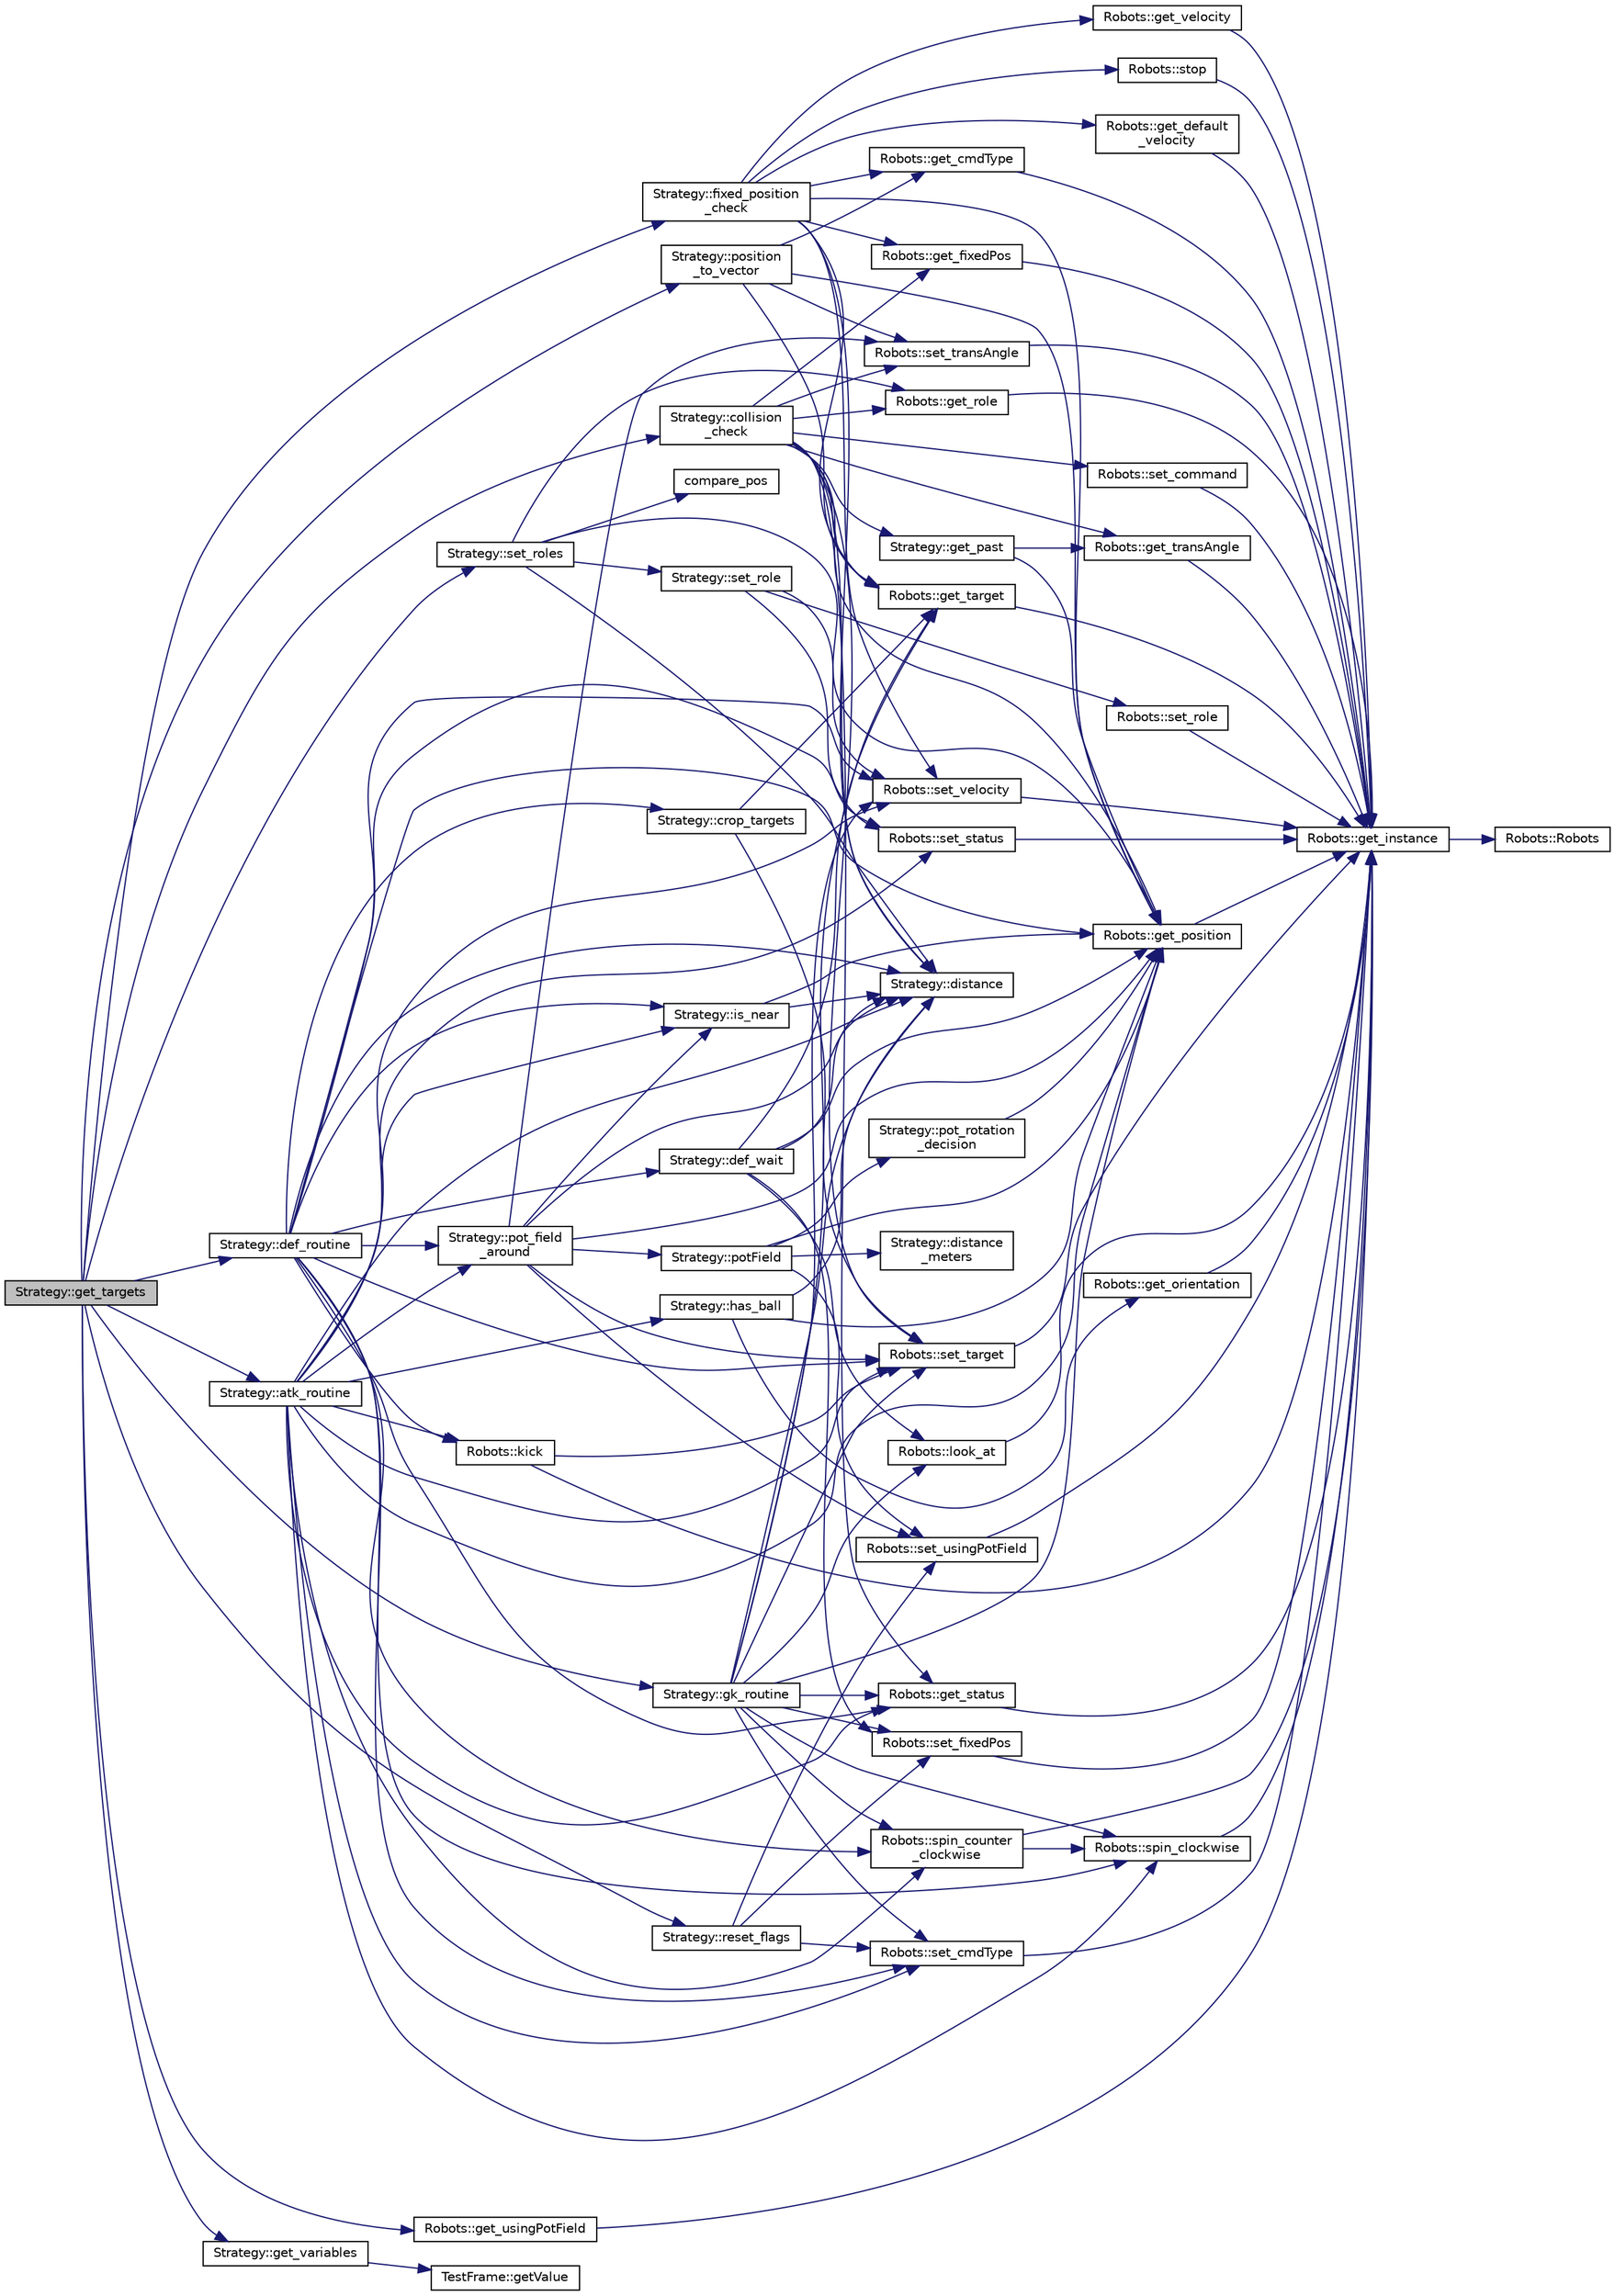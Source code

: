 digraph "Strategy::get_targets"
{
 // INTERACTIVE_SVG=YES
  edge [fontname="Helvetica",fontsize="10",labelfontname="Helvetica",labelfontsize="10"];
  node [fontname="Helvetica",fontsize="10",shape=record];
  rankdir="LR";
  Node166 [label="Strategy::get_targets",height=0.2,width=0.4,color="black", fillcolor="grey75", style="filled", fontcolor="black"];
  Node166 -> Node167 [color="midnightblue",fontsize="10",style="solid"];
  Node167 [label="Strategy::atk_routine",height=0.2,width=0.4,color="black", fillcolor="white", style="filled",URL="$class_strategy.html#a7af0ec883fe9e80c31cf030ce203f956"];
  Node167 -> Node168 [color="midnightblue",fontsize="10",style="solid"];
  Node168 [label="Strategy::distance",height=0.2,width=0.4,color="black", fillcolor="white", style="filled",URL="$class_strategy.html#aacce05caed71553c4efd2d28c9c3aa39"];
  Node167 -> Node169 [color="midnightblue",fontsize="10",style="solid"];
  Node169 [label="Robots::get_position",height=0.2,width=0.4,color="black", fillcolor="white", style="filled",URL="$class_robots.html#a1fca8f2f5070176faa6ba1efa2f1ff14"];
  Node169 -> Node170 [color="midnightblue",fontsize="10",style="solid"];
  Node170 [label="Robots::get_instance",height=0.2,width=0.4,color="black", fillcolor="white", style="filled",URL="$class_robots.html#a589bce74db5f34af384952d48435168f"];
  Node170 -> Node171 [color="midnightblue",fontsize="10",style="solid"];
  Node171 [label="Robots::Robots",height=0.2,width=0.4,color="black", fillcolor="white", style="filled",URL="$class_robots.html#aa2745a48ebd3e52b9a3020f6afbcb25d",tooltip="Initializes our arrays. "];
  Node167 -> Node172 [color="midnightblue",fontsize="10",style="solid"];
  Node172 [label="Robots::get_status",height=0.2,width=0.4,color="black", fillcolor="white", style="filled",URL="$class_robots.html#abb471ba5ef5331f0488a9490d1af0c86"];
  Node172 -> Node170 [color="midnightblue",fontsize="10",style="solid"];
  Node167 -> Node173 [color="midnightblue",fontsize="10",style="solid"];
  Node173 [label="Strategy::has_ball",height=0.2,width=0.4,color="black", fillcolor="white", style="filled",URL="$class_strategy.html#af607e7b52f48a6c490549898e752fda2"];
  Node173 -> Node169 [color="midnightblue",fontsize="10",style="solid"];
  Node173 -> Node168 [color="midnightblue",fontsize="10",style="solid"];
  Node173 -> Node174 [color="midnightblue",fontsize="10",style="solid"];
  Node174 [label="Robots::get_orientation",height=0.2,width=0.4,color="black", fillcolor="white", style="filled",URL="$class_robots.html#ae1d0829c1089322c8fac5830f65b13a0"];
  Node174 -> Node170 [color="midnightblue",fontsize="10",style="solid"];
  Node167 -> Node175 [color="midnightblue",fontsize="10",style="solid"];
  Node175 [label="Strategy::is_near",height=0.2,width=0.4,color="black", fillcolor="white", style="filled",URL="$class_strategy.html#a39e538cde3f236f918ad8b7501c92987"];
  Node175 -> Node168 [color="midnightblue",fontsize="10",style="solid"];
  Node175 -> Node169 [color="midnightblue",fontsize="10",style="solid"];
  Node167 -> Node176 [color="midnightblue",fontsize="10",style="solid"];
  Node176 [label="Robots::kick",height=0.2,width=0.4,color="black", fillcolor="white", style="filled",URL="$class_robots.html#afb5fa179562bd2f6f45c9231c2bbca88"];
  Node176 -> Node170 [color="midnightblue",fontsize="10",style="solid"];
  Node176 -> Node177 [color="midnightblue",fontsize="10",style="solid"];
  Node177 [label="Robots::set_target",height=0.2,width=0.4,color="black", fillcolor="white", style="filled",URL="$class_robots.html#ac1cd5c41b6e5d5643b2186ca51699c8f"];
  Node177 -> Node170 [color="midnightblue",fontsize="10",style="solid"];
  Node167 -> Node178 [color="midnightblue",fontsize="10",style="solid"];
  Node178 [label="Strategy::pot_field\l_around",height=0.2,width=0.4,color="black", fillcolor="white", style="filled",URL="$class_strategy.html#aef2ebe9a76fdb114d547f024e332b3d3"];
  Node178 -> Node179 [color="midnightblue",fontsize="10",style="solid"];
  Node179 [label="Robots::set_usingPotField",height=0.2,width=0.4,color="black", fillcolor="white", style="filled",URL="$class_robots.html#a51288c53411bda98c5f9cd05f6ef2a82"];
  Node179 -> Node170 [color="midnightblue",fontsize="10",style="solid"];
  Node178 -> Node169 [color="midnightblue",fontsize="10",style="solid"];
  Node178 -> Node168 [color="midnightblue",fontsize="10",style="solid"];
  Node178 -> Node177 [color="midnightblue",fontsize="10",style="solid"];
  Node178 -> Node180 [color="midnightblue",fontsize="10",style="solid"];
  Node180 [label="Robots::set_transAngle",height=0.2,width=0.4,color="black", fillcolor="white", style="filled",URL="$class_robots.html#ac18c807efc15557ce996563bb76451ea"];
  Node180 -> Node170 [color="midnightblue",fontsize="10",style="solid"];
  Node178 -> Node181 [color="midnightblue",fontsize="10",style="solid"];
  Node181 [label="Strategy::potField",height=0.2,width=0.4,color="black", fillcolor="white", style="filled",URL="$class_strategy.html#ac26f11116f795185176383122f9f088c"];
  Node181 -> Node179 [color="midnightblue",fontsize="10",style="solid"];
  Node181 -> Node182 [color="midnightblue",fontsize="10",style="solid"];
  Node182 [label="Strategy::distance\l_meters",height=0.2,width=0.4,color="black", fillcolor="white", style="filled",URL="$class_strategy.html#a4052503aaa94bdbc1fca9f552ef96dbb"];
  Node181 -> Node169 [color="midnightblue",fontsize="10",style="solid"];
  Node181 -> Node183 [color="midnightblue",fontsize="10",style="solid"];
  Node183 [label="Strategy::pot_rotation\l_decision",height=0.2,width=0.4,color="black", fillcolor="white", style="filled",URL="$class_strategy.html#abc4ef2ab65f3864218c1736d7c35d46a"];
  Node183 -> Node169 [color="midnightblue",fontsize="10",style="solid"];
  Node178 -> Node175 [color="midnightblue",fontsize="10",style="solid"];
  Node167 -> Node184 [color="midnightblue",fontsize="10",style="solid"];
  Node184 [label="Robots::set_cmdType",height=0.2,width=0.4,color="black", fillcolor="white", style="filled",URL="$class_robots.html#a748870113b457e47bccaf4cd329f4378"];
  Node184 -> Node170 [color="midnightblue",fontsize="10",style="solid"];
  Node167 -> Node185 [color="midnightblue",fontsize="10",style="solid"];
  Node185 [label="Robots::set_status",height=0.2,width=0.4,color="black", fillcolor="white", style="filled",URL="$class_robots.html#aa287cd821cfe9c6c65fb5cdfd77c5050"];
  Node185 -> Node170 [color="midnightblue",fontsize="10",style="solid"];
  Node167 -> Node177 [color="midnightblue",fontsize="10",style="solid"];
  Node167 -> Node186 [color="midnightblue",fontsize="10",style="solid"];
  Node186 [label="Robots::set_velocity",height=0.2,width=0.4,color="black", fillcolor="white", style="filled",URL="$class_robots.html#ae37da9b7ca9d84bee564c328db139758"];
  Node186 -> Node170 [color="midnightblue",fontsize="10",style="solid"];
  Node167 -> Node187 [color="midnightblue",fontsize="10",style="solid"];
  Node187 [label="Robots::spin_clockwise",height=0.2,width=0.4,color="black", fillcolor="white", style="filled",URL="$class_robots.html#a6bd2e21654da3f7c3acc380a2b838240"];
  Node187 -> Node170 [color="midnightblue",fontsize="10",style="solid"];
  Node167 -> Node188 [color="midnightblue",fontsize="10",style="solid"];
  Node188 [label="Robots::spin_counter\l_clockwise",height=0.2,width=0.4,color="black", fillcolor="white", style="filled",URL="$class_robots.html#a54c13103d74e172273acf2e56ba5e8fb"];
  Node188 -> Node170 [color="midnightblue",fontsize="10",style="solid"];
  Node188 -> Node187 [color="midnightblue",fontsize="10",style="solid"];
  Node166 -> Node189 [color="midnightblue",fontsize="10",style="solid"];
  Node189 [label="Strategy::collision\l_check",height=0.2,width=0.4,color="black", fillcolor="white", style="filled",URL="$class_strategy.html#a8d1fa6e7cb13f7eb135bc853beef462d"];
  Node189 -> Node168 [color="midnightblue",fontsize="10",style="solid"];
  Node189 -> Node190 [color="midnightblue",fontsize="10",style="solid"];
  Node190 [label="Robots::get_fixedPos",height=0.2,width=0.4,color="black", fillcolor="white", style="filled",URL="$class_robots.html#af1b330514c96d1cac03a895007b8b54e"];
  Node190 -> Node170 [color="midnightblue",fontsize="10",style="solid"];
  Node189 -> Node191 [color="midnightblue",fontsize="10",style="solid"];
  Node191 [label="Strategy::get_past",height=0.2,width=0.4,color="black", fillcolor="white", style="filled",URL="$class_strategy.html#aca1d4847c7663f25e643a5ec3d467da8"];
  Node191 -> Node169 [color="midnightblue",fontsize="10",style="solid"];
  Node191 -> Node192 [color="midnightblue",fontsize="10",style="solid"];
  Node192 [label="Robots::get_transAngle",height=0.2,width=0.4,color="black", fillcolor="white", style="filled",URL="$class_robots.html#af3cabeacfb88dd920f581939935e76ca"];
  Node192 -> Node170 [color="midnightblue",fontsize="10",style="solid"];
  Node189 -> Node169 [color="midnightblue",fontsize="10",style="solid"];
  Node189 -> Node193 [color="midnightblue",fontsize="10",style="solid"];
  Node193 [label="Robots::get_role",height=0.2,width=0.4,color="black", fillcolor="white", style="filled",URL="$class_robots.html#ac5cdd16502bd325581fb2d732169a326"];
  Node193 -> Node170 [color="midnightblue",fontsize="10",style="solid"];
  Node189 -> Node172 [color="midnightblue",fontsize="10",style="solid"];
  Node189 -> Node194 [color="midnightblue",fontsize="10",style="solid"];
  Node194 [label="Robots::get_target",height=0.2,width=0.4,color="black", fillcolor="white", style="filled",URL="$class_robots.html#a8a4fe339df4823e45cf34d9fb8daa64b"];
  Node194 -> Node170 [color="midnightblue",fontsize="10",style="solid"];
  Node189 -> Node192 [color="midnightblue",fontsize="10",style="solid"];
  Node189 -> Node195 [color="midnightblue",fontsize="10",style="solid"];
  Node195 [label="Robots::set_command",height=0.2,width=0.4,color="black", fillcolor="white", style="filled",URL="$class_robots.html#ae5034abea0160aac1d77ad154ee77f64"];
  Node195 -> Node170 [color="midnightblue",fontsize="10",style="solid"];
  Node189 -> Node177 [color="midnightblue",fontsize="10",style="solid"];
  Node189 -> Node180 [color="midnightblue",fontsize="10",style="solid"];
  Node166 -> Node196 [color="midnightblue",fontsize="10",style="solid"];
  Node196 [label="Strategy::def_routine",height=0.2,width=0.4,color="black", fillcolor="white", style="filled",URL="$class_strategy.html#a304c52736ec76d275adda7eeacdd430c"];
  Node196 -> Node197 [color="midnightblue",fontsize="10",style="solid"];
  Node197 [label="Strategy::crop_targets",height=0.2,width=0.4,color="black", fillcolor="white", style="filled",URL="$class_strategy.html#a641f0314f2b05faa6d6838351a479f38"];
  Node197 -> Node194 [color="midnightblue",fontsize="10",style="solid"];
  Node197 -> Node177 [color="midnightblue",fontsize="10",style="solid"];
  Node196 -> Node198 [color="midnightblue",fontsize="10",style="solid"];
  Node198 [label="Strategy::def_wait",height=0.2,width=0.4,color="black", fillcolor="white", style="filled",URL="$class_strategy.html#a636339a7d8b809c6bbfb67e0942ae052"];
  Node198 -> Node168 [color="midnightblue",fontsize="10",style="solid"];
  Node198 -> Node169 [color="midnightblue",fontsize="10",style="solid"];
  Node198 -> Node194 [color="midnightblue",fontsize="10",style="solid"];
  Node198 -> Node199 [color="midnightblue",fontsize="10",style="solid"];
  Node199 [label="Robots::look_at",height=0.2,width=0.4,color="black", fillcolor="white", style="filled",URL="$class_robots.html#a3b307142c41d7adc7614e6e4f2caf16b"];
  Node199 -> Node170 [color="midnightblue",fontsize="10",style="solid"];
  Node198 -> Node200 [color="midnightblue",fontsize="10",style="solid"];
  Node200 [label="Robots::set_fixedPos",height=0.2,width=0.4,color="black", fillcolor="white", style="filled",URL="$class_robots.html#a427266e3332ab91bb3a78b5fb61a6c2c"];
  Node200 -> Node170 [color="midnightblue",fontsize="10",style="solid"];
  Node196 -> Node168 [color="midnightblue",fontsize="10",style="solid"];
  Node196 -> Node169 [color="midnightblue",fontsize="10",style="solid"];
  Node196 -> Node172 [color="midnightblue",fontsize="10",style="solid"];
  Node196 -> Node175 [color="midnightblue",fontsize="10",style="solid"];
  Node196 -> Node176 [color="midnightblue",fontsize="10",style="solid"];
  Node196 -> Node178 [color="midnightblue",fontsize="10",style="solid"];
  Node196 -> Node184 [color="midnightblue",fontsize="10",style="solid"];
  Node196 -> Node185 [color="midnightblue",fontsize="10",style="solid"];
  Node196 -> Node177 [color="midnightblue",fontsize="10",style="solid"];
  Node196 -> Node186 [color="midnightblue",fontsize="10",style="solid"];
  Node196 -> Node187 [color="midnightblue",fontsize="10",style="solid"];
  Node196 -> Node188 [color="midnightblue",fontsize="10",style="solid"];
  Node166 -> Node201 [color="midnightblue",fontsize="10",style="solid"];
  Node201 [label="Strategy::fixed_position\l_check",height=0.2,width=0.4,color="black", fillcolor="white", style="filled",URL="$class_strategy.html#aabfdf0c3cd206c94e8b37f86bb387a61"];
  Node201 -> Node168 [color="midnightblue",fontsize="10",style="solid"];
  Node201 -> Node202 [color="midnightblue",fontsize="10",style="solid"];
  Node202 [label="Robots::get_cmdType",height=0.2,width=0.4,color="black", fillcolor="white", style="filled",URL="$class_robots.html#abc1028ef8481db1426eb5a093c554ac9"];
  Node202 -> Node170 [color="midnightblue",fontsize="10",style="solid"];
  Node201 -> Node203 [color="midnightblue",fontsize="10",style="solid"];
  Node203 [label="Robots::get_default\l_velocity",height=0.2,width=0.4,color="black", fillcolor="white", style="filled",URL="$class_robots.html#a3b226dd339a3b7a41c120f7d6a1bc515"];
  Node203 -> Node170 [color="midnightblue",fontsize="10",style="solid"];
  Node201 -> Node190 [color="midnightblue",fontsize="10",style="solid"];
  Node201 -> Node169 [color="midnightblue",fontsize="10",style="solid"];
  Node201 -> Node194 [color="midnightblue",fontsize="10",style="solid"];
  Node201 -> Node204 [color="midnightblue",fontsize="10",style="solid"];
  Node204 [label="Robots::get_velocity",height=0.2,width=0.4,color="black", fillcolor="white", style="filled",URL="$class_robots.html#ac2b2d9709dd5d86723d9dc00dddaabaf"];
  Node204 -> Node170 [color="midnightblue",fontsize="10",style="solid"];
  Node201 -> Node186 [color="midnightblue",fontsize="10",style="solid"];
  Node201 -> Node205 [color="midnightblue",fontsize="10",style="solid"];
  Node205 [label="Robots::stop",height=0.2,width=0.4,color="black", fillcolor="white", style="filled",URL="$class_robots.html#ac3452d86940fa017a16f7be4fe099d89"];
  Node205 -> Node170 [color="midnightblue",fontsize="10",style="solid"];
  Node166 -> Node206 [color="midnightblue",fontsize="10",style="solid"];
  Node206 [label="Robots::get_usingPotField",height=0.2,width=0.4,color="black", fillcolor="white", style="filled",URL="$class_robots.html#a42f3e3d3b1d8c41ad6180a03427458bf"];
  Node206 -> Node170 [color="midnightblue",fontsize="10",style="solid"];
  Node166 -> Node207 [color="midnightblue",fontsize="10",style="solid"];
  Node207 [label="Strategy::get_variables",height=0.2,width=0.4,color="black", fillcolor="white", style="filled",URL="$class_strategy.html#aa292ccd0034d6507ffa7d5dc35862a94"];
  Node207 -> Node208 [color="midnightblue",fontsize="10",style="solid"];
  Node208 [label="TestFrame::getValue",height=0.2,width=0.4,color="black", fillcolor="white", style="filled",URL="$class_test_frame.html#aeb75046b3b4be4c4dbc43d233e967a08"];
  Node166 -> Node209 [color="midnightblue",fontsize="10",style="solid"];
  Node209 [label="Strategy::gk_routine",height=0.2,width=0.4,color="black", fillcolor="white", style="filled",URL="$class_strategy.html#a0e93b877f1da0c7a608c5641812f54d4"];
  Node209 -> Node172 [color="midnightblue",fontsize="10",style="solid"];
  Node209 -> Node200 [color="midnightblue",fontsize="10",style="solid"];
  Node209 -> Node184 [color="midnightblue",fontsize="10",style="solid"];
  Node209 -> Node168 [color="midnightblue",fontsize="10",style="solid"];
  Node209 -> Node169 [color="midnightblue",fontsize="10",style="solid"];
  Node209 -> Node187 [color="midnightblue",fontsize="10",style="solid"];
  Node209 -> Node188 [color="midnightblue",fontsize="10",style="solid"];
  Node209 -> Node186 [color="midnightblue",fontsize="10",style="solid"];
  Node209 -> Node177 [color="midnightblue",fontsize="10",style="solid"];
  Node209 -> Node194 [color="midnightblue",fontsize="10",style="solid"];
  Node209 -> Node199 [color="midnightblue",fontsize="10",style="solid"];
  Node166 -> Node210 [color="midnightblue",fontsize="10",style="solid"];
  Node210 [label="Strategy::position\l_to_vector",height=0.2,width=0.4,color="black", fillcolor="white", style="filled",URL="$class_strategy.html#afa755796f0301750d616afac02ac935a"];
  Node210 -> Node202 [color="midnightblue",fontsize="10",style="solid"];
  Node210 -> Node180 [color="midnightblue",fontsize="10",style="solid"];
  Node210 -> Node169 [color="midnightblue",fontsize="10",style="solid"];
  Node210 -> Node194 [color="midnightblue",fontsize="10",style="solid"];
  Node166 -> Node211 [color="midnightblue",fontsize="10",style="solid"];
  Node211 [label="Strategy::reset_flags",height=0.2,width=0.4,color="black", fillcolor="white", style="filled",URL="$class_strategy.html#a44da3c45d60d32f6ef2d81859d47b2b4"];
  Node211 -> Node184 [color="midnightblue",fontsize="10",style="solid"];
  Node211 -> Node200 [color="midnightblue",fontsize="10",style="solid"];
  Node211 -> Node179 [color="midnightblue",fontsize="10",style="solid"];
  Node166 -> Node212 [color="midnightblue",fontsize="10",style="solid"];
  Node212 [label="Strategy::set_roles",height=0.2,width=0.4,color="black", fillcolor="white", style="filled",URL="$class_strategy.html#a35458436b6f9d4f080ce8415af3dc599"];
  Node212 -> Node193 [color="midnightblue",fontsize="10",style="solid"];
  Node212 -> Node168 [color="midnightblue",fontsize="10",style="solid"];
  Node212 -> Node169 [color="midnightblue",fontsize="10",style="solid"];
  Node212 -> Node213 [color="midnightblue",fontsize="10",style="solid"];
  Node213 [label="compare_pos",height=0.2,width=0.4,color="black", fillcolor="white", style="filled",URL="$strategy_8cpp.html#a10738a2f35566666f846dfde7ecc5a46"];
  Node212 -> Node214 [color="midnightblue",fontsize="10",style="solid"];
  Node214 [label="Strategy::set_role",height=0.2,width=0.4,color="black", fillcolor="white", style="filled",URL="$class_strategy.html#ad2a232eda7c95636be17a3d528547b5f"];
  Node214 -> Node185 [color="midnightblue",fontsize="10",style="solid"];
  Node214 -> Node215 [color="midnightblue",fontsize="10",style="solid"];
  Node215 [label="Robots::set_role",height=0.2,width=0.4,color="black", fillcolor="white", style="filled",URL="$class_robots.html#a3694b6380b113b7c38a252fd3bbfcca3"];
  Node215 -> Node170 [color="midnightblue",fontsize="10",style="solid"];
  Node214 -> Node186 [color="midnightblue",fontsize="10",style="solid"];
}
